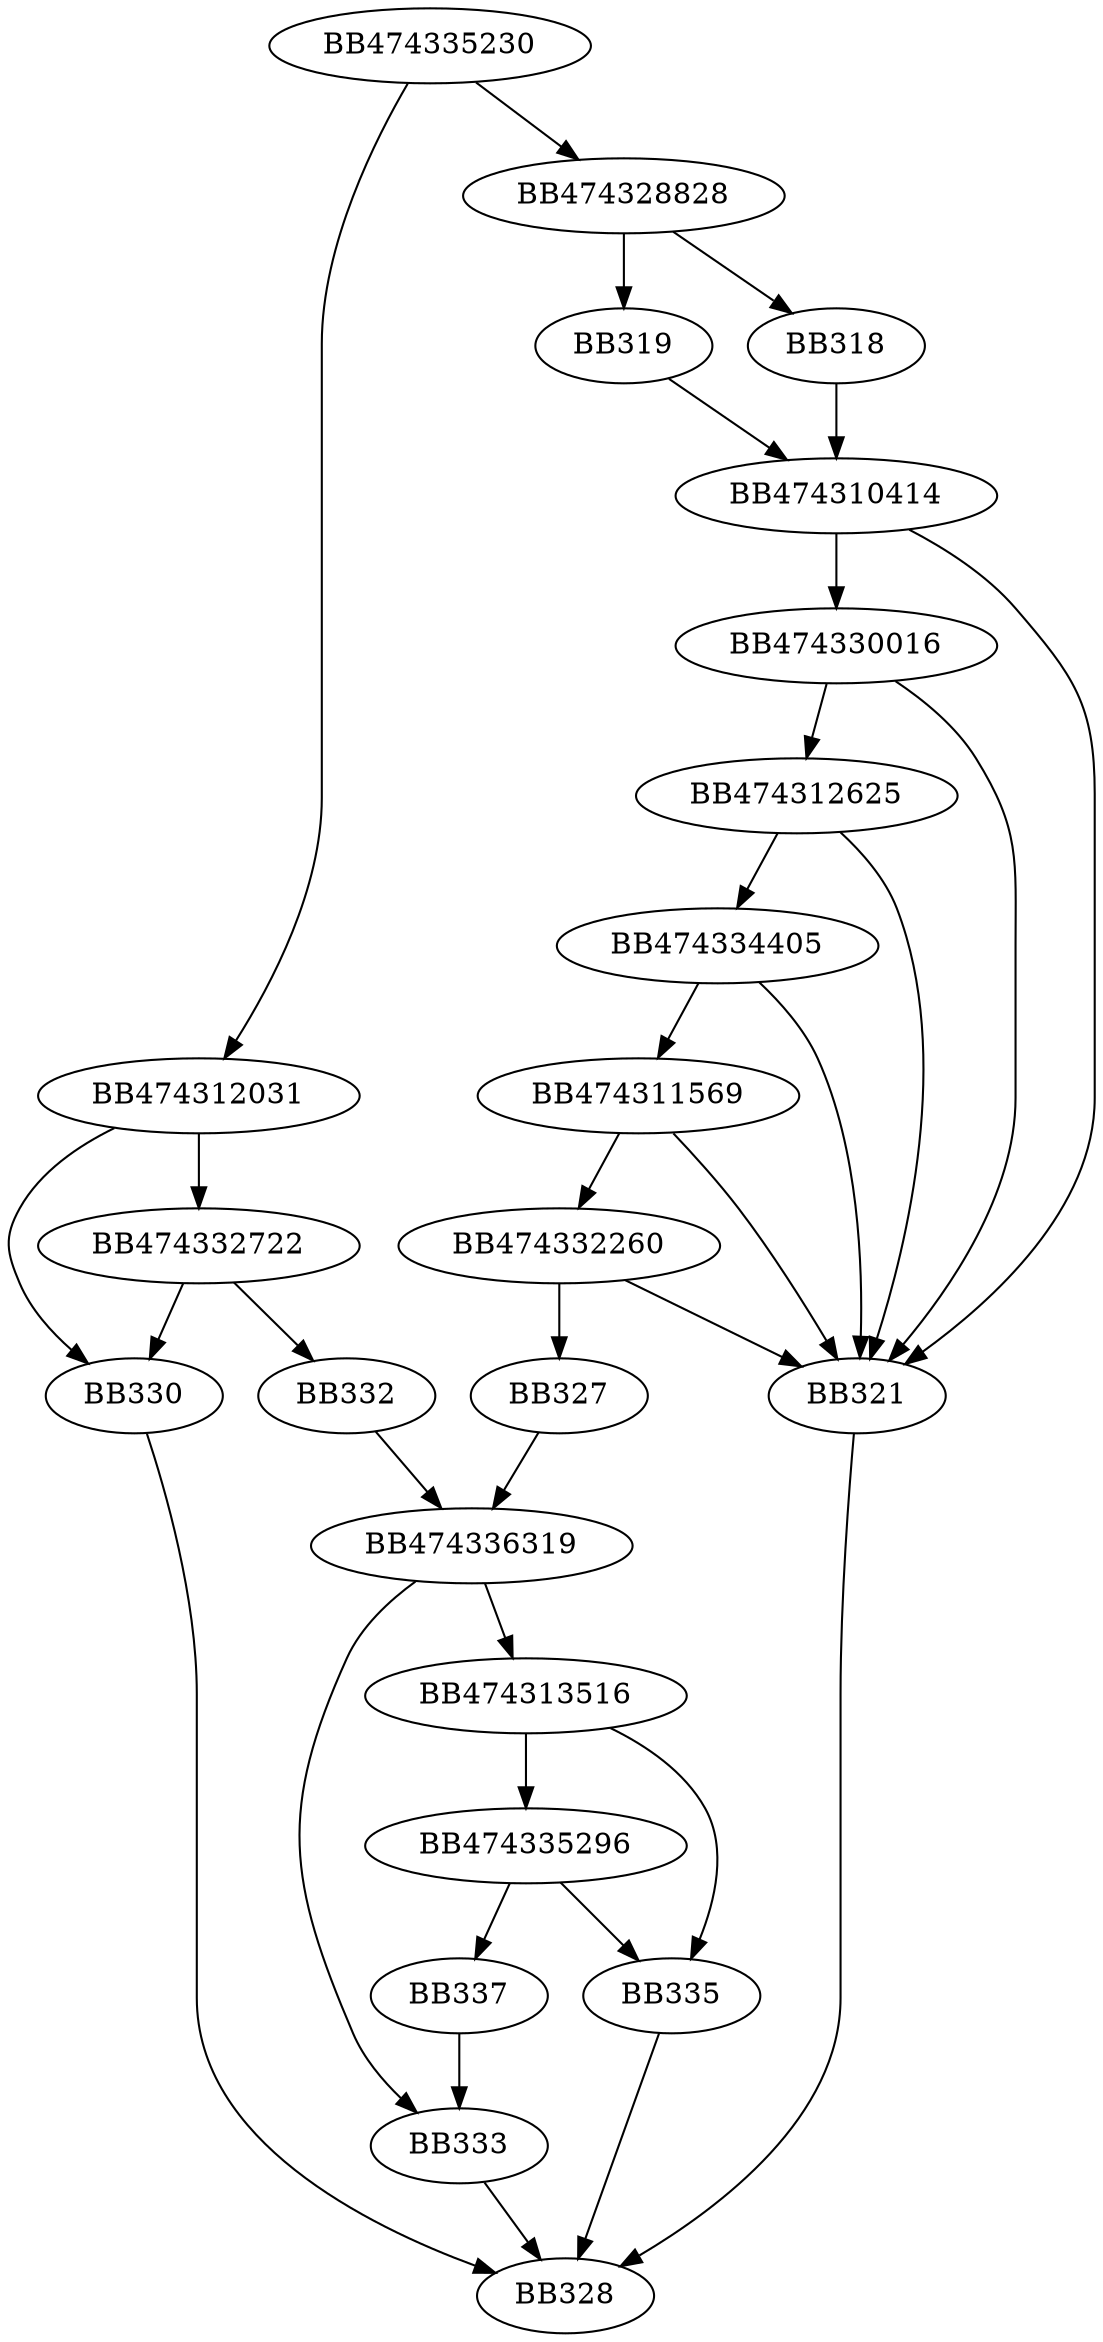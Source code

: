 digraph G{
	BB474335230->BB474312031;
	BB474335230->BB474328828;
	BB474328828->BB318;
	BB474328828->BB319;
	BB318->BB474310414;
	BB319->BB474310414;
	BB474310414->BB321;
	BB474310414->BB474330016;
	BB474330016->BB321;
	BB474330016->BB474312625;
	BB474312625->BB321;
	BB474312625->BB474334405;
	BB474334405->BB321;
	BB474334405->BB474311569;
	BB474311569->BB321;
	BB474311569->BB474332260;
	BB474332260->BB321;
	BB474332260->BB327;
	BB321->BB328;
	BB327->BB474336319;
	BB474312031->BB330;
	BB474312031->BB474332722;
	BB474332722->BB330;
	BB474332722->BB332;
	BB330->BB328;
	BB332->BB474336319;
	BB474336319->BB333;
	BB474336319->BB474313516;
	BB474313516->BB335;
	BB474313516->BB474335296;
	BB474335296->BB335;
	BB474335296->BB337;
	BB335->BB328;
	BB337->BB333;
	BB333->BB328;
}

